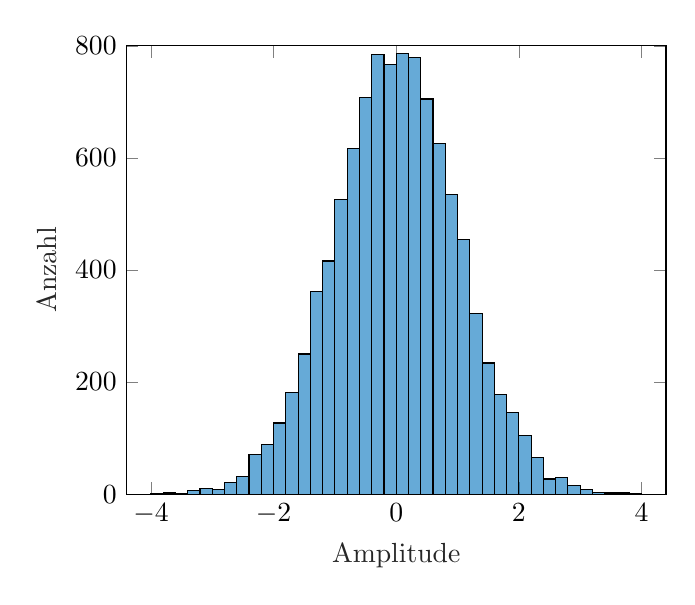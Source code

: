 % This file was created by matlab2tikz.
%
%The latest updates can be retrieved from
%  http://www.mathworks.com/matlabcentral/fileexchange/22022-matlab2tikz-matlab2tikz
%where you can also make suggestions and rate matlab2tikz.
%
\definecolor{mycolor1}{rgb}{0.0,0.447,0.741}%
%
\begin{tikzpicture}

\begin{axis}[%
xmin=-4.4,
xmax=4.4,
ymin=0,
ymax=800,
xlabel style={font=\color{white!15!black}},
xlabel={$\text{Amplitude}$},
ylabel style={font=\color{white!15!black}},
ylabel={Anzahl},
axis background/.style={fill=white},
]
\addplot[ybar interval, fill=mycolor1, fill opacity=0.6, draw=black, area legend] table[row sep=crcr] {%
x	y\\
-4	1\\
-3.8	2\\
-3.6	1\\
-3.4	7\\
-3.2	10\\
-3	9\\
-2.8	20\\
-2.6	32\\
-2.4	71\\
-2.2	89\\
-2	127\\
-1.8	181\\
-1.6	250\\
-1.4	361\\
-1.2	416\\
-1	526\\
-0.8	617\\
-0.6	708\\
-0.4	784\\
-0.2	767\\
0	786\\
0.2	779\\
0.4	705\\
0.6	626\\
0.8	534\\
1	455\\
1.2	322\\
1.4	234\\
1.6	177\\
1.8	146\\
2	104\\
2.2	65\\
2.4	27\\
2.6	29\\
2.8	15\\
3	9\\
3.2	3\\
3.4	2\\
3.6	2\\
3.8	1\\
4	1\\
};

\end{axis}
\end{tikzpicture}%